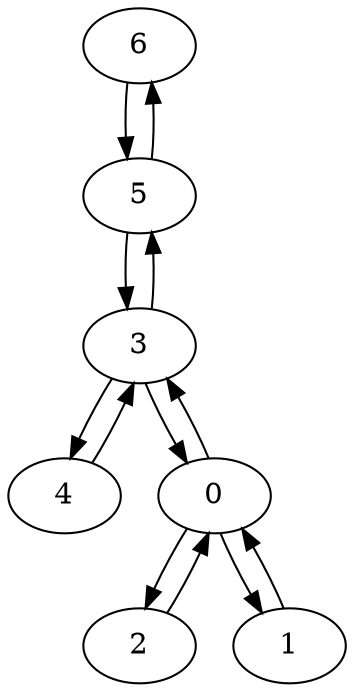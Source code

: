 digraph {
"6"[label="6"];
"5"[label="5"];
"4"[label="4"];
"3"[label="3"];
"2"[label="2"];
"1"[label="1"];
"0"[label="0"];
"0" -> "1";
"0" -> "2";
"0" -> "3";
"1" -> "0";
"2" -> "0";
"3" -> "0";
"3" -> "4";
"3" -> "5";
"4" -> "3";
"5" -> "3";
"5" -> "6";
"6" -> "5";
}